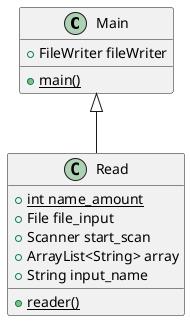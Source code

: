 @startuml
'https://plantuml.com/class-diagram

class Main
class Read

Main <|-- Read

class Read {
    {static} +int name_amount
    +File file_input
    +Scanner start_scan
    +ArrayList<String> array
    +String input_name
    {static} +reader()
}

class Main {
    +FileWriter fileWriter
    {static} +main()
}

@enduml